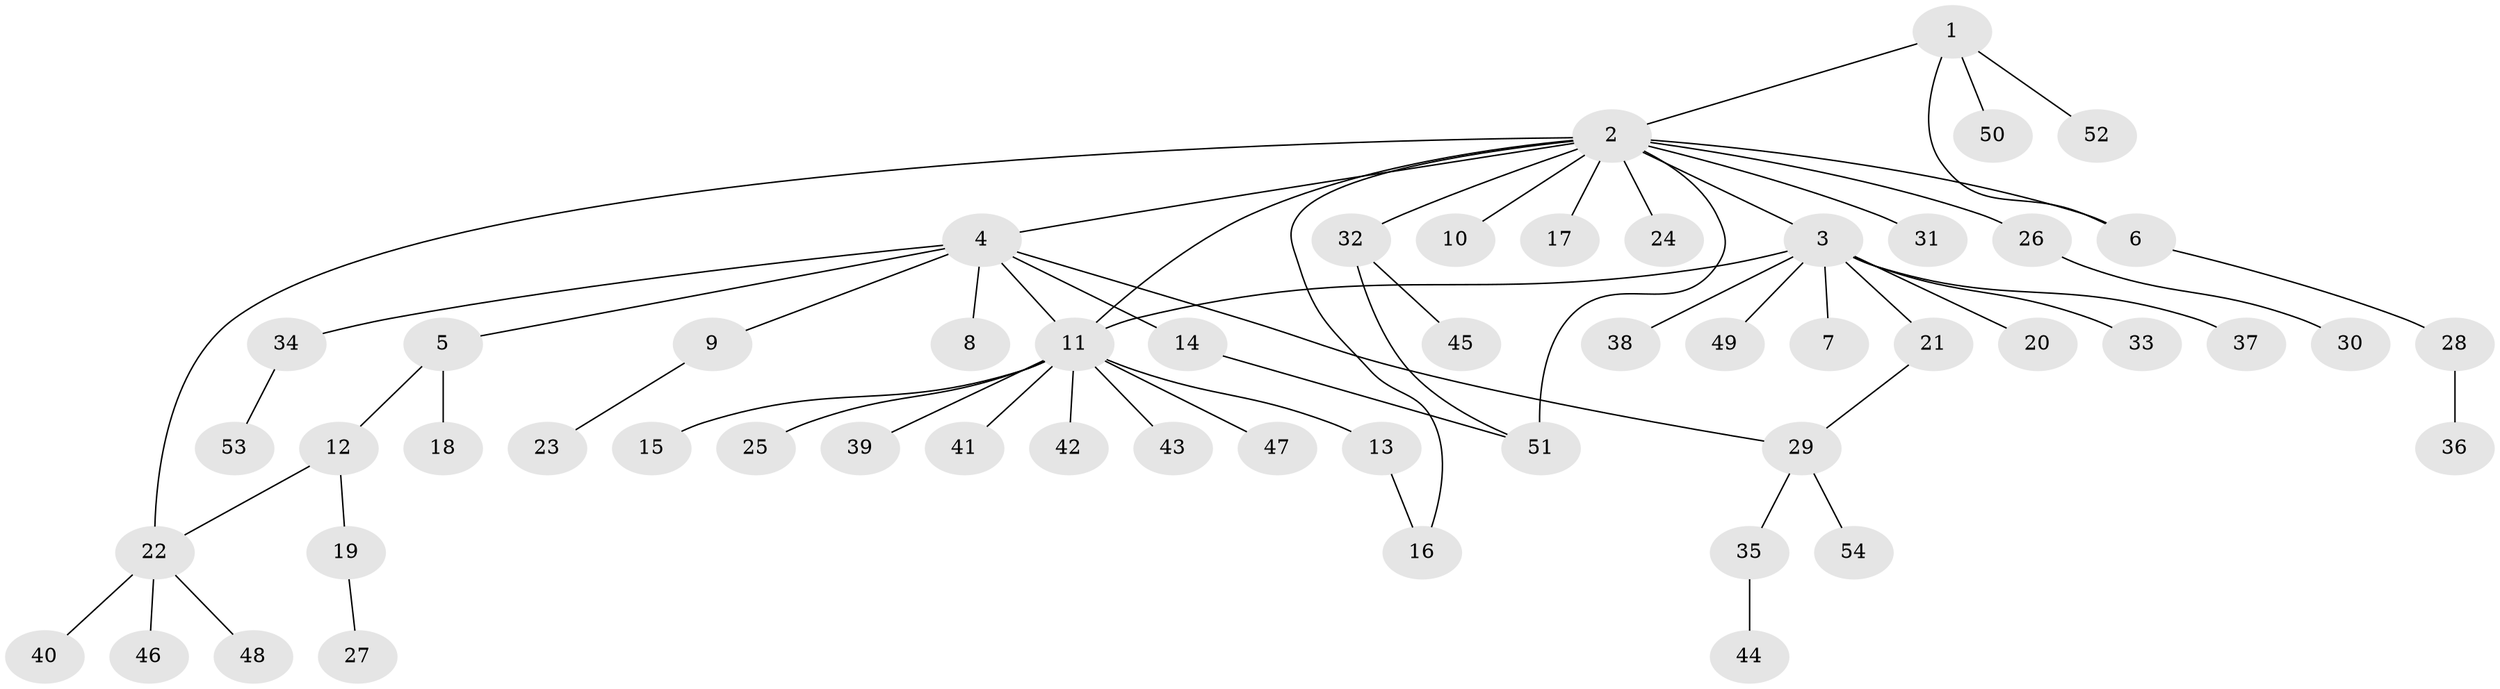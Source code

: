 // Generated by graph-tools (version 1.1) at 2025/01/03/09/25 03:01:55]
// undirected, 54 vertices, 61 edges
graph export_dot {
graph [start="1"]
  node [color=gray90,style=filled];
  1;
  2;
  3;
  4;
  5;
  6;
  7;
  8;
  9;
  10;
  11;
  12;
  13;
  14;
  15;
  16;
  17;
  18;
  19;
  20;
  21;
  22;
  23;
  24;
  25;
  26;
  27;
  28;
  29;
  30;
  31;
  32;
  33;
  34;
  35;
  36;
  37;
  38;
  39;
  40;
  41;
  42;
  43;
  44;
  45;
  46;
  47;
  48;
  49;
  50;
  51;
  52;
  53;
  54;
  1 -- 2;
  1 -- 6;
  1 -- 50;
  1 -- 52;
  2 -- 3;
  2 -- 4;
  2 -- 6;
  2 -- 10;
  2 -- 11;
  2 -- 16;
  2 -- 17;
  2 -- 22;
  2 -- 24;
  2 -- 26;
  2 -- 31;
  2 -- 32;
  2 -- 51;
  3 -- 7;
  3 -- 11;
  3 -- 20;
  3 -- 21;
  3 -- 33;
  3 -- 37;
  3 -- 38;
  3 -- 49;
  4 -- 5;
  4 -- 8;
  4 -- 9;
  4 -- 11;
  4 -- 14;
  4 -- 29;
  4 -- 34;
  5 -- 12;
  5 -- 18;
  6 -- 28;
  9 -- 23;
  11 -- 13;
  11 -- 15;
  11 -- 25;
  11 -- 39;
  11 -- 41;
  11 -- 42;
  11 -- 43;
  11 -- 47;
  12 -- 19;
  12 -- 22;
  13 -- 16;
  14 -- 51;
  19 -- 27;
  21 -- 29;
  22 -- 40;
  22 -- 46;
  22 -- 48;
  26 -- 30;
  28 -- 36;
  29 -- 35;
  29 -- 54;
  32 -- 45;
  32 -- 51;
  34 -- 53;
  35 -- 44;
}
